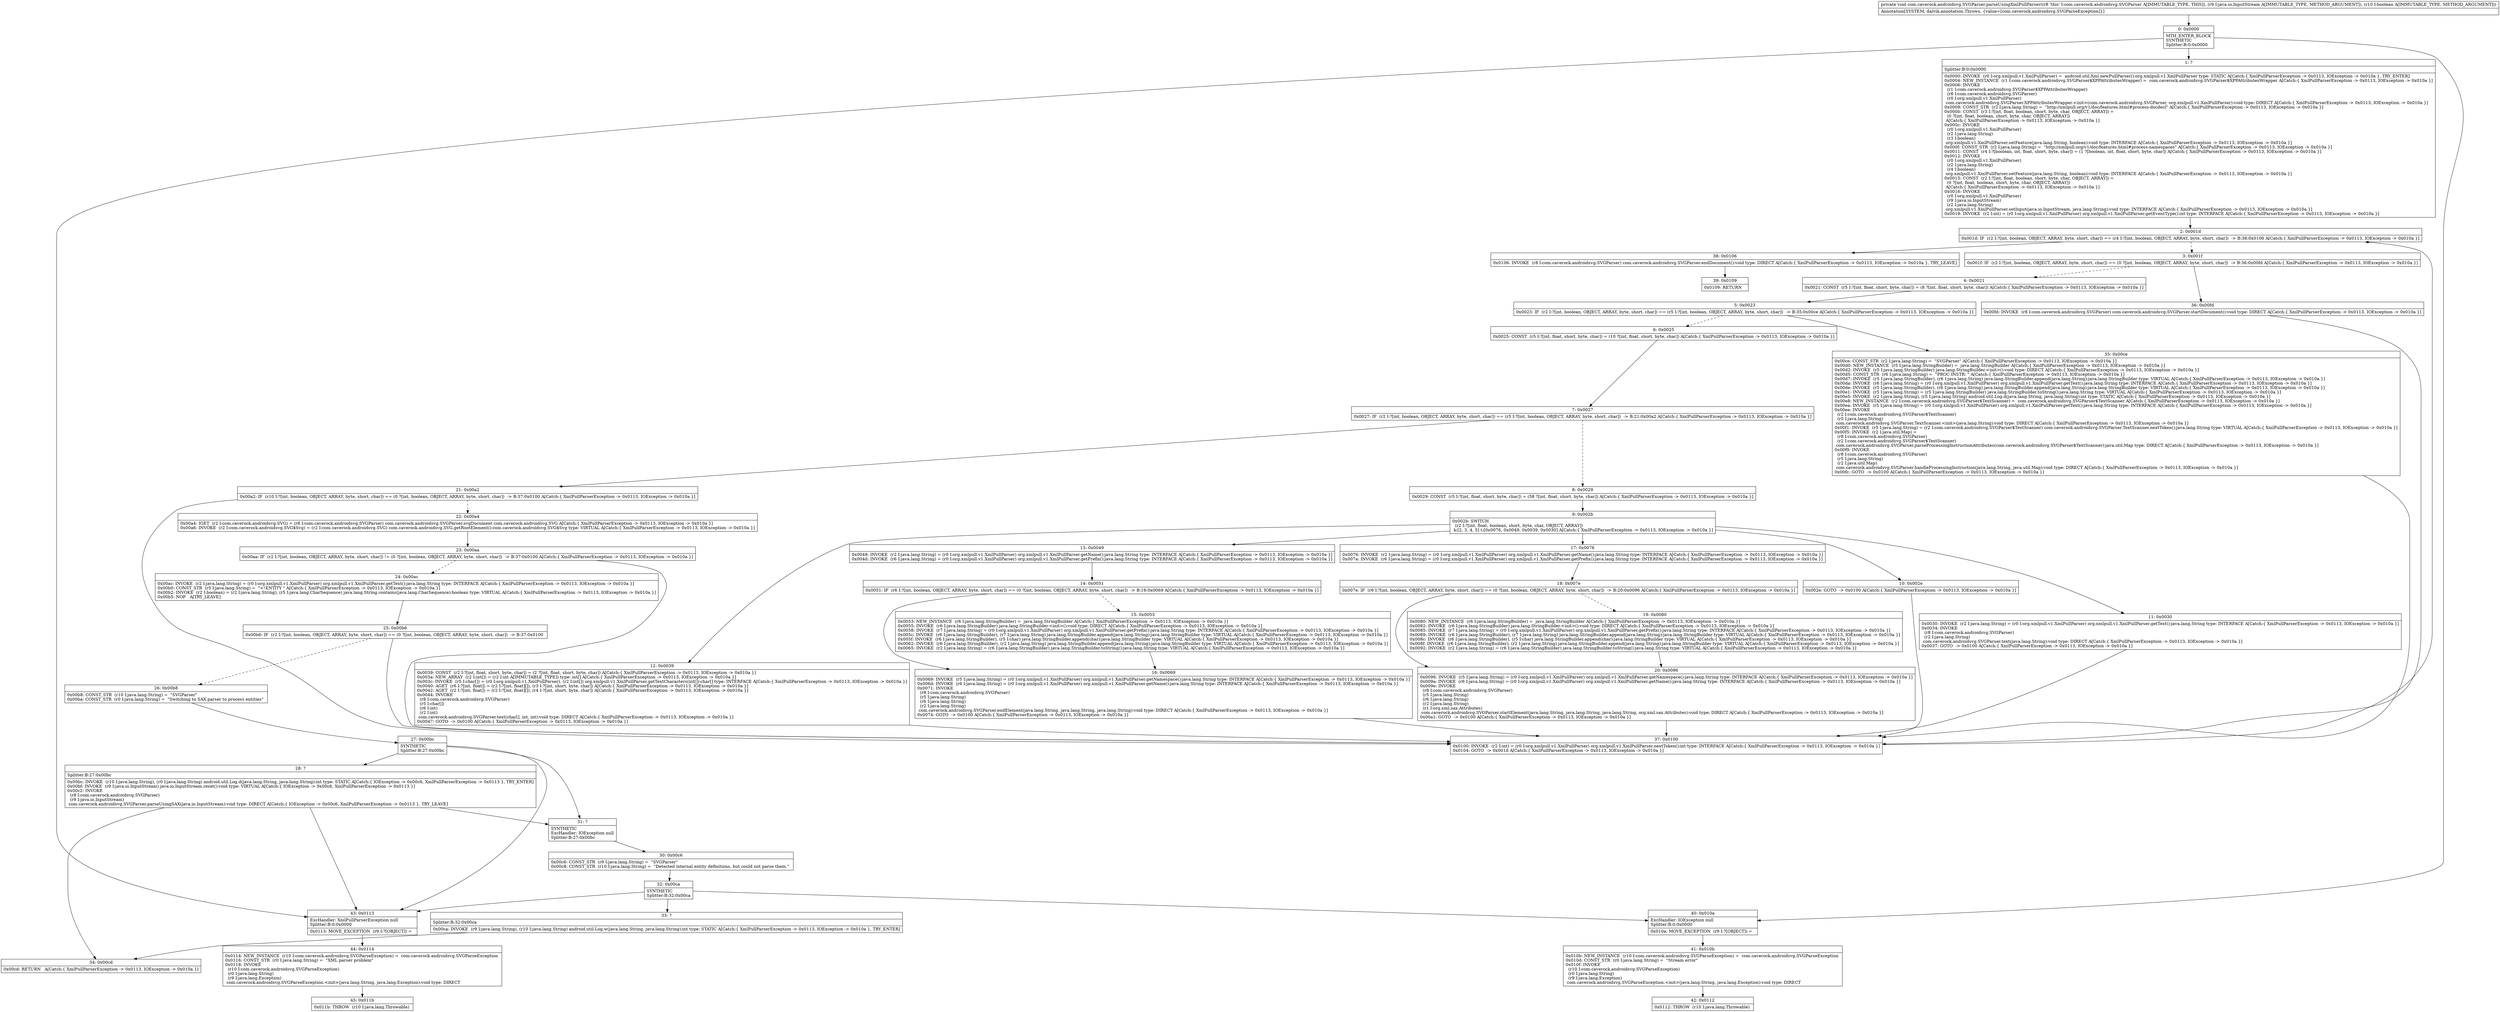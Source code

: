 digraph "CFG forcom.caverock.androidsvg.SVGParser.parseUsingXmlPullParser(Ljava\/io\/InputStream;Z)V" {
Node_0 [shape=record,label="{0\:\ 0x0000|MTH_ENTER_BLOCK\lSYNTHETIC\lSplitter:B:0:0x0000\l}"];
Node_1 [shape=record,label="{1\:\ ?|Splitter:B:0:0x0000\l|0x0000: INVOKE  (r0 I:org.xmlpull.v1.XmlPullParser) =  android.util.Xml.newPullParser():org.xmlpull.v1.XmlPullParser type: STATIC A[Catch:\{ XmlPullParserException \-\> 0x0113, IOException \-\> 0x010a \}, TRY_ENTER]\l0x0004: NEW_INSTANCE  (r1 I:com.caverock.androidsvg.SVGParser$XPPAttributesWrapper) =  com.caverock.androidsvg.SVGParser$XPPAttributesWrapper A[Catch:\{ XmlPullParserException \-\> 0x0113, IOException \-\> 0x010a \}]\l0x0006: INVOKE  \l  (r1 I:com.caverock.androidsvg.SVGParser$XPPAttributesWrapper)\l  (r8 I:com.caverock.androidsvg.SVGParser)\l  (r0 I:org.xmlpull.v1.XmlPullParser)\l com.caverock.androidsvg.SVGParser.XPPAttributesWrapper.\<init\>(com.caverock.androidsvg.SVGParser, org.xmlpull.v1.XmlPullParser):void type: DIRECT A[Catch:\{ XmlPullParserException \-\> 0x0113, IOException \-\> 0x010a \}]\l0x0009: CONST_STR  (r2 I:java.lang.String) =  \"http:\/\/xmlpull.org\/v1\/doc\/features.html#process\-docdecl\" A[Catch:\{ XmlPullParserException \-\> 0x0113, IOException \-\> 0x010a \}]\l0x000b: CONST  (r3 I:?[int, float, boolean, short, byte, char, OBJECT, ARRAY]) = \l  (0 ?[int, float, boolean, short, byte, char, OBJECT, ARRAY])\l A[Catch:\{ XmlPullParserException \-\> 0x0113, IOException \-\> 0x010a \}]\l0x000c: INVOKE  \l  (r0 I:org.xmlpull.v1.XmlPullParser)\l  (r2 I:java.lang.String)\l  (r3 I:boolean)\l org.xmlpull.v1.XmlPullParser.setFeature(java.lang.String, boolean):void type: INTERFACE A[Catch:\{ XmlPullParserException \-\> 0x0113, IOException \-\> 0x010a \}]\l0x000f: CONST_STR  (r2 I:java.lang.String) =  \"http:\/\/xmlpull.org\/v1\/doc\/features.html#process\-namespaces\" A[Catch:\{ XmlPullParserException \-\> 0x0113, IOException \-\> 0x010a \}]\l0x0011: CONST  (r4 I:?[boolean, int, float, short, byte, char]) = (1 ?[boolean, int, float, short, byte, char]) A[Catch:\{ XmlPullParserException \-\> 0x0113, IOException \-\> 0x010a \}]\l0x0012: INVOKE  \l  (r0 I:org.xmlpull.v1.XmlPullParser)\l  (r2 I:java.lang.String)\l  (r4 I:boolean)\l org.xmlpull.v1.XmlPullParser.setFeature(java.lang.String, boolean):void type: INTERFACE A[Catch:\{ XmlPullParserException \-\> 0x0113, IOException \-\> 0x010a \}]\l0x0015: CONST  (r2 I:?[int, float, boolean, short, byte, char, OBJECT, ARRAY]) = \l  (0 ?[int, float, boolean, short, byte, char, OBJECT, ARRAY])\l A[Catch:\{ XmlPullParserException \-\> 0x0113, IOException \-\> 0x010a \}]\l0x0016: INVOKE  \l  (r0 I:org.xmlpull.v1.XmlPullParser)\l  (r9 I:java.io.InputStream)\l  (r2 I:java.lang.String)\l org.xmlpull.v1.XmlPullParser.setInput(java.io.InputStream, java.lang.String):void type: INTERFACE A[Catch:\{ XmlPullParserException \-\> 0x0113, IOException \-\> 0x010a \}]\l0x0019: INVOKE  (r2 I:int) = (r0 I:org.xmlpull.v1.XmlPullParser) org.xmlpull.v1.XmlPullParser.getEventType():int type: INTERFACE A[Catch:\{ XmlPullParserException \-\> 0x0113, IOException \-\> 0x010a \}]\l}"];
Node_2 [shape=record,label="{2\:\ 0x001d|0x001d: IF  (r2 I:?[int, boolean, OBJECT, ARRAY, byte, short, char]) == (r4 I:?[int, boolean, OBJECT, ARRAY, byte, short, char])  \-\> B:38:0x0106 A[Catch:\{ XmlPullParserException \-\> 0x0113, IOException \-\> 0x010a \}]\l}"];
Node_3 [shape=record,label="{3\:\ 0x001f|0x001f: IF  (r2 I:?[int, boolean, OBJECT, ARRAY, byte, short, char]) == (0 ?[int, boolean, OBJECT, ARRAY, byte, short, char])  \-\> B:36:0x00fd A[Catch:\{ XmlPullParserException \-\> 0x0113, IOException \-\> 0x010a \}]\l}"];
Node_4 [shape=record,label="{4\:\ 0x0021|0x0021: CONST  (r5 I:?[int, float, short, byte, char]) = (8 ?[int, float, short, byte, char]) A[Catch:\{ XmlPullParserException \-\> 0x0113, IOException \-\> 0x010a \}]\l}"];
Node_5 [shape=record,label="{5\:\ 0x0023|0x0023: IF  (r2 I:?[int, boolean, OBJECT, ARRAY, byte, short, char]) == (r5 I:?[int, boolean, OBJECT, ARRAY, byte, short, char])  \-\> B:35:0x00ce A[Catch:\{ XmlPullParserException \-\> 0x0113, IOException \-\> 0x010a \}]\l}"];
Node_6 [shape=record,label="{6\:\ 0x0025|0x0025: CONST  (r5 I:?[int, float, short, byte, char]) = (10 ?[int, float, short, byte, char]) A[Catch:\{ XmlPullParserException \-\> 0x0113, IOException \-\> 0x010a \}]\l}"];
Node_7 [shape=record,label="{7\:\ 0x0027|0x0027: IF  (r2 I:?[int, boolean, OBJECT, ARRAY, byte, short, char]) == (r5 I:?[int, boolean, OBJECT, ARRAY, byte, short, char])  \-\> B:21:0x00a2 A[Catch:\{ XmlPullParserException \-\> 0x0113, IOException \-\> 0x010a \}]\l}"];
Node_8 [shape=record,label="{8\:\ 0x0029|0x0029: CONST  (r5 I:?[int, float, short, byte, char]) = (58 ?[int, float, short, byte, char]) A[Catch:\{ XmlPullParserException \-\> 0x0113, IOException \-\> 0x010a \}]\l}"];
Node_9 [shape=record,label="{9\:\ 0x002b|0x002b: SWITCH  \l  (r2 I:?[int, float, boolean, short, byte, char, OBJECT, ARRAY])\l k:[2, 3, 4, 5] t:[0x0076, 0x0049, 0x0039, 0x0030] A[Catch:\{ XmlPullParserException \-\> 0x0113, IOException \-\> 0x010a \}]\l}"];
Node_10 [shape=record,label="{10\:\ 0x002e|0x002e: GOTO  \-\> 0x0100 A[Catch:\{ XmlPullParserException \-\> 0x0113, IOException \-\> 0x010a \}]\l}"];
Node_11 [shape=record,label="{11\:\ 0x0030|0x0030: INVOKE  (r2 I:java.lang.String) = (r0 I:org.xmlpull.v1.XmlPullParser) org.xmlpull.v1.XmlPullParser.getText():java.lang.String type: INTERFACE A[Catch:\{ XmlPullParserException \-\> 0x0113, IOException \-\> 0x010a \}]\l0x0034: INVOKE  \l  (r8 I:com.caverock.androidsvg.SVGParser)\l  (r2 I:java.lang.String)\l com.caverock.androidsvg.SVGParser.text(java.lang.String):void type: DIRECT A[Catch:\{ XmlPullParserException \-\> 0x0113, IOException \-\> 0x010a \}]\l0x0037: GOTO  \-\> 0x0100 A[Catch:\{ XmlPullParserException \-\> 0x0113, IOException \-\> 0x010a \}]\l}"];
Node_12 [shape=record,label="{12\:\ 0x0039|0x0039: CONST  (r2 I:?[int, float, short, byte, char]) = (2 ?[int, float, short, byte, char]) A[Catch:\{ XmlPullParserException \-\> 0x0113, IOException \-\> 0x010a \}]\l0x003a: NEW_ARRAY  (r2 I:int[]) = (r2 I:int A[IMMUTABLE_TYPE]) type: int[] A[Catch:\{ XmlPullParserException \-\> 0x0113, IOException \-\> 0x010a \}]\l0x003c: INVOKE  (r5 I:char[]) = (r0 I:org.xmlpull.v1.XmlPullParser), (r2 I:int[]) org.xmlpull.v1.XmlPullParser.getTextCharacters(int[]):char[] type: INTERFACE A[Catch:\{ XmlPullParserException \-\> 0x0113, IOException \-\> 0x010a \}]\l0x0040: AGET  (r6 I:?[int, float]) = (r2 I:?[int, float][]), (r3 I:?[int, short, byte, char]) A[Catch:\{ XmlPullParserException \-\> 0x0113, IOException \-\> 0x010a \}]\l0x0042: AGET  (r2 I:?[int, float]) = (r2 I:?[int, float][]), (r4 I:?[int, short, byte, char]) A[Catch:\{ XmlPullParserException \-\> 0x0113, IOException \-\> 0x010a \}]\l0x0044: INVOKE  \l  (r8 I:com.caverock.androidsvg.SVGParser)\l  (r5 I:char[])\l  (r6 I:int)\l  (r2 I:int)\l com.caverock.androidsvg.SVGParser.text(char[], int, int):void type: DIRECT A[Catch:\{ XmlPullParserException \-\> 0x0113, IOException \-\> 0x010a \}]\l0x0047: GOTO  \-\> 0x0100 A[Catch:\{ XmlPullParserException \-\> 0x0113, IOException \-\> 0x010a \}]\l}"];
Node_13 [shape=record,label="{13\:\ 0x0049|0x0049: INVOKE  (r2 I:java.lang.String) = (r0 I:org.xmlpull.v1.XmlPullParser) org.xmlpull.v1.XmlPullParser.getName():java.lang.String type: INTERFACE A[Catch:\{ XmlPullParserException \-\> 0x0113, IOException \-\> 0x010a \}]\l0x004d: INVOKE  (r6 I:java.lang.String) = (r0 I:org.xmlpull.v1.XmlPullParser) org.xmlpull.v1.XmlPullParser.getPrefix():java.lang.String type: INTERFACE A[Catch:\{ XmlPullParserException \-\> 0x0113, IOException \-\> 0x010a \}]\l}"];
Node_14 [shape=record,label="{14\:\ 0x0051|0x0051: IF  (r6 I:?[int, boolean, OBJECT, ARRAY, byte, short, char]) == (0 ?[int, boolean, OBJECT, ARRAY, byte, short, char])  \-\> B:16:0x0069 A[Catch:\{ XmlPullParserException \-\> 0x0113, IOException \-\> 0x010a \}]\l}"];
Node_15 [shape=record,label="{15\:\ 0x0053|0x0053: NEW_INSTANCE  (r6 I:java.lang.StringBuilder) =  java.lang.StringBuilder A[Catch:\{ XmlPullParserException \-\> 0x0113, IOException \-\> 0x010a \}]\l0x0055: INVOKE  (r6 I:java.lang.StringBuilder) java.lang.StringBuilder.\<init\>():void type: DIRECT A[Catch:\{ XmlPullParserException \-\> 0x0113, IOException \-\> 0x010a \}]\l0x0058: INVOKE  (r7 I:java.lang.String) = (r0 I:org.xmlpull.v1.XmlPullParser) org.xmlpull.v1.XmlPullParser.getPrefix():java.lang.String type: INTERFACE A[Catch:\{ XmlPullParserException \-\> 0x0113, IOException \-\> 0x010a \}]\l0x005c: INVOKE  (r6 I:java.lang.StringBuilder), (r7 I:java.lang.String) java.lang.StringBuilder.append(java.lang.String):java.lang.StringBuilder type: VIRTUAL A[Catch:\{ XmlPullParserException \-\> 0x0113, IOException \-\> 0x010a \}]\l0x005f: INVOKE  (r6 I:java.lang.StringBuilder), (r5 I:char) java.lang.StringBuilder.append(char):java.lang.StringBuilder type: VIRTUAL A[Catch:\{ XmlPullParserException \-\> 0x0113, IOException \-\> 0x010a \}]\l0x0062: INVOKE  (r6 I:java.lang.StringBuilder), (r2 I:java.lang.String) java.lang.StringBuilder.append(java.lang.String):java.lang.StringBuilder type: VIRTUAL A[Catch:\{ XmlPullParserException \-\> 0x0113, IOException \-\> 0x010a \}]\l0x0065: INVOKE  (r2 I:java.lang.String) = (r6 I:java.lang.StringBuilder) java.lang.StringBuilder.toString():java.lang.String type: VIRTUAL A[Catch:\{ XmlPullParserException \-\> 0x0113, IOException \-\> 0x010a \}]\l}"];
Node_16 [shape=record,label="{16\:\ 0x0069|0x0069: INVOKE  (r5 I:java.lang.String) = (r0 I:org.xmlpull.v1.XmlPullParser) org.xmlpull.v1.XmlPullParser.getNamespace():java.lang.String type: INTERFACE A[Catch:\{ XmlPullParserException \-\> 0x0113, IOException \-\> 0x010a \}]\l0x006d: INVOKE  (r6 I:java.lang.String) = (r0 I:org.xmlpull.v1.XmlPullParser) org.xmlpull.v1.XmlPullParser.getName():java.lang.String type: INTERFACE A[Catch:\{ XmlPullParserException \-\> 0x0113, IOException \-\> 0x010a \}]\l0x0071: INVOKE  \l  (r8 I:com.caverock.androidsvg.SVGParser)\l  (r5 I:java.lang.String)\l  (r6 I:java.lang.String)\l  (r2 I:java.lang.String)\l com.caverock.androidsvg.SVGParser.endElement(java.lang.String, java.lang.String, java.lang.String):void type: DIRECT A[Catch:\{ XmlPullParserException \-\> 0x0113, IOException \-\> 0x010a \}]\l0x0074: GOTO  \-\> 0x0100 A[Catch:\{ XmlPullParserException \-\> 0x0113, IOException \-\> 0x010a \}]\l}"];
Node_17 [shape=record,label="{17\:\ 0x0076|0x0076: INVOKE  (r2 I:java.lang.String) = (r0 I:org.xmlpull.v1.XmlPullParser) org.xmlpull.v1.XmlPullParser.getName():java.lang.String type: INTERFACE A[Catch:\{ XmlPullParserException \-\> 0x0113, IOException \-\> 0x010a \}]\l0x007a: INVOKE  (r6 I:java.lang.String) = (r0 I:org.xmlpull.v1.XmlPullParser) org.xmlpull.v1.XmlPullParser.getPrefix():java.lang.String type: INTERFACE A[Catch:\{ XmlPullParserException \-\> 0x0113, IOException \-\> 0x010a \}]\l}"];
Node_18 [shape=record,label="{18\:\ 0x007e|0x007e: IF  (r6 I:?[int, boolean, OBJECT, ARRAY, byte, short, char]) == (0 ?[int, boolean, OBJECT, ARRAY, byte, short, char])  \-\> B:20:0x0096 A[Catch:\{ XmlPullParserException \-\> 0x0113, IOException \-\> 0x010a \}]\l}"];
Node_19 [shape=record,label="{19\:\ 0x0080|0x0080: NEW_INSTANCE  (r6 I:java.lang.StringBuilder) =  java.lang.StringBuilder A[Catch:\{ XmlPullParserException \-\> 0x0113, IOException \-\> 0x010a \}]\l0x0082: INVOKE  (r6 I:java.lang.StringBuilder) java.lang.StringBuilder.\<init\>():void type: DIRECT A[Catch:\{ XmlPullParserException \-\> 0x0113, IOException \-\> 0x010a \}]\l0x0085: INVOKE  (r7 I:java.lang.String) = (r0 I:org.xmlpull.v1.XmlPullParser) org.xmlpull.v1.XmlPullParser.getPrefix():java.lang.String type: INTERFACE A[Catch:\{ XmlPullParserException \-\> 0x0113, IOException \-\> 0x010a \}]\l0x0089: INVOKE  (r6 I:java.lang.StringBuilder), (r7 I:java.lang.String) java.lang.StringBuilder.append(java.lang.String):java.lang.StringBuilder type: VIRTUAL A[Catch:\{ XmlPullParserException \-\> 0x0113, IOException \-\> 0x010a \}]\l0x008c: INVOKE  (r6 I:java.lang.StringBuilder), (r5 I:char) java.lang.StringBuilder.append(char):java.lang.StringBuilder type: VIRTUAL A[Catch:\{ XmlPullParserException \-\> 0x0113, IOException \-\> 0x010a \}]\l0x008f: INVOKE  (r6 I:java.lang.StringBuilder), (r2 I:java.lang.String) java.lang.StringBuilder.append(java.lang.String):java.lang.StringBuilder type: VIRTUAL A[Catch:\{ XmlPullParserException \-\> 0x0113, IOException \-\> 0x010a \}]\l0x0092: INVOKE  (r2 I:java.lang.String) = (r6 I:java.lang.StringBuilder) java.lang.StringBuilder.toString():java.lang.String type: VIRTUAL A[Catch:\{ XmlPullParserException \-\> 0x0113, IOException \-\> 0x010a \}]\l}"];
Node_20 [shape=record,label="{20\:\ 0x0096|0x0096: INVOKE  (r5 I:java.lang.String) = (r0 I:org.xmlpull.v1.XmlPullParser) org.xmlpull.v1.XmlPullParser.getNamespace():java.lang.String type: INTERFACE A[Catch:\{ XmlPullParserException \-\> 0x0113, IOException \-\> 0x010a \}]\l0x009a: INVOKE  (r6 I:java.lang.String) = (r0 I:org.xmlpull.v1.XmlPullParser) org.xmlpull.v1.XmlPullParser.getName():java.lang.String type: INTERFACE A[Catch:\{ XmlPullParserException \-\> 0x0113, IOException \-\> 0x010a \}]\l0x009e: INVOKE  \l  (r8 I:com.caverock.androidsvg.SVGParser)\l  (r5 I:java.lang.String)\l  (r6 I:java.lang.String)\l  (r2 I:java.lang.String)\l  (r1 I:org.xml.sax.Attributes)\l com.caverock.androidsvg.SVGParser.startElement(java.lang.String, java.lang.String, java.lang.String, org.xml.sax.Attributes):void type: DIRECT A[Catch:\{ XmlPullParserException \-\> 0x0113, IOException \-\> 0x010a \}]\l0x00a1: GOTO  \-\> 0x0100 A[Catch:\{ XmlPullParserException \-\> 0x0113, IOException \-\> 0x010a \}]\l}"];
Node_21 [shape=record,label="{21\:\ 0x00a2|0x00a2: IF  (r10 I:?[int, boolean, OBJECT, ARRAY, byte, short, char]) == (0 ?[int, boolean, OBJECT, ARRAY, byte, short, char])  \-\> B:37:0x0100 A[Catch:\{ XmlPullParserException \-\> 0x0113, IOException \-\> 0x010a \}]\l}"];
Node_22 [shape=record,label="{22\:\ 0x00a4|0x00a4: IGET  (r2 I:com.caverock.androidsvg.SVG) = (r8 I:com.caverock.androidsvg.SVGParser) com.caverock.androidsvg.SVGParser.svgDocument com.caverock.androidsvg.SVG A[Catch:\{ XmlPullParserException \-\> 0x0113, IOException \-\> 0x010a \}]\l0x00a6: INVOKE  (r2 I:com.caverock.androidsvg.SVG$Svg) = (r2 I:com.caverock.androidsvg.SVG) com.caverock.androidsvg.SVG.getRootElement():com.caverock.androidsvg.SVG$Svg type: VIRTUAL A[Catch:\{ XmlPullParserException \-\> 0x0113, IOException \-\> 0x010a \}]\l}"];
Node_23 [shape=record,label="{23\:\ 0x00aa|0x00aa: IF  (r2 I:?[int, boolean, OBJECT, ARRAY, byte, short, char]) != (0 ?[int, boolean, OBJECT, ARRAY, byte, short, char])  \-\> B:37:0x0100 A[Catch:\{ XmlPullParserException \-\> 0x0113, IOException \-\> 0x010a \}]\l}"];
Node_24 [shape=record,label="{24\:\ 0x00ac|0x00ac: INVOKE  (r2 I:java.lang.String) = (r0 I:org.xmlpull.v1.XmlPullParser) org.xmlpull.v1.XmlPullParser.getText():java.lang.String type: INTERFACE A[Catch:\{ XmlPullParserException \-\> 0x0113, IOException \-\> 0x010a \}]\l0x00b0: CONST_STR  (r5 I:java.lang.String) =  \"\<!ENTITY \" A[Catch:\{ XmlPullParserException \-\> 0x0113, IOException \-\> 0x010a \}]\l0x00b2: INVOKE  (r2 I:boolean) = (r2 I:java.lang.String), (r5 I:java.lang.CharSequence) java.lang.String.contains(java.lang.CharSequence):boolean type: VIRTUAL A[Catch:\{ XmlPullParserException \-\> 0x0113, IOException \-\> 0x010a \}]\l0x00b5: NOP   A[TRY_LEAVE]\l}"];
Node_25 [shape=record,label="{25\:\ 0x00b6|0x00b6: IF  (r2 I:?[int, boolean, OBJECT, ARRAY, byte, short, char]) == (0 ?[int, boolean, OBJECT, ARRAY, byte, short, char])  \-\> B:37:0x0100 \l}"];
Node_26 [shape=record,label="{26\:\ 0x00b8|0x00b8: CONST_STR  (r10 I:java.lang.String) =  \"SVGParser\" \l0x00ba: CONST_STR  (r0 I:java.lang.String) =  \"Switching to SAX parser to process entities\" \l}"];
Node_27 [shape=record,label="{27\:\ 0x00bc|SYNTHETIC\lSplitter:B:27:0x00bc\l}"];
Node_28 [shape=record,label="{28\:\ ?|Splitter:B:27:0x00bc\l|0x00bc: INVOKE  (r10 I:java.lang.String), (r0 I:java.lang.String) android.util.Log.d(java.lang.String, java.lang.String):int type: STATIC A[Catch:\{ IOException \-\> 0x00c6, XmlPullParserException \-\> 0x0113 \}, TRY_ENTER]\l0x00bf: INVOKE  (r9 I:java.io.InputStream) java.io.InputStream.reset():void type: VIRTUAL A[Catch:\{ IOException \-\> 0x00c6, XmlPullParserException \-\> 0x0113 \}]\l0x00c2: INVOKE  \l  (r8 I:com.caverock.androidsvg.SVGParser)\l  (r9 I:java.io.InputStream)\l com.caverock.androidsvg.SVGParser.parseUsingSAX(java.io.InputStream):void type: DIRECT A[Catch:\{ IOException \-\> 0x00c6, XmlPullParserException \-\> 0x0113 \}, TRY_LEAVE]\l}"];
Node_30 [shape=record,label="{30\:\ 0x00c6|0x00c6: CONST_STR  (r9 I:java.lang.String) =  \"SVGParser\" \l0x00c8: CONST_STR  (r10 I:java.lang.String) =  \"Detected internal entity definitions, but could not parse them.\" \l}"];
Node_31 [shape=record,label="{31\:\ ?|SYNTHETIC\lExcHandler: IOException null\lSplitter:B:27:0x00bc\l}"];
Node_32 [shape=record,label="{32\:\ 0x00ca|SYNTHETIC\lSplitter:B:32:0x00ca\l}"];
Node_33 [shape=record,label="{33\:\ ?|Splitter:B:32:0x00ca\l|0x00ca: INVOKE  (r9 I:java.lang.String), (r10 I:java.lang.String) android.util.Log.w(java.lang.String, java.lang.String):int type: STATIC A[Catch:\{ XmlPullParserException \-\> 0x0113, IOException \-\> 0x010a \}, TRY_ENTER]\l}"];
Node_34 [shape=record,label="{34\:\ 0x00cd|0x00cd: RETURN   A[Catch:\{ XmlPullParserException \-\> 0x0113, IOException \-\> 0x010a \}]\l}"];
Node_35 [shape=record,label="{35\:\ 0x00ce|0x00ce: CONST_STR  (r2 I:java.lang.String) =  \"SVGParser\" A[Catch:\{ XmlPullParserException \-\> 0x0113, IOException \-\> 0x010a \}]\l0x00d0: NEW_INSTANCE  (r5 I:java.lang.StringBuilder) =  java.lang.StringBuilder A[Catch:\{ XmlPullParserException \-\> 0x0113, IOException \-\> 0x010a \}]\l0x00d2: INVOKE  (r5 I:java.lang.StringBuilder) java.lang.StringBuilder.\<init\>():void type: DIRECT A[Catch:\{ XmlPullParserException \-\> 0x0113, IOException \-\> 0x010a \}]\l0x00d5: CONST_STR  (r6 I:java.lang.String) =  \"PROC INSTR: \" A[Catch:\{ XmlPullParserException \-\> 0x0113, IOException \-\> 0x010a \}]\l0x00d7: INVOKE  (r5 I:java.lang.StringBuilder), (r6 I:java.lang.String) java.lang.StringBuilder.append(java.lang.String):java.lang.StringBuilder type: VIRTUAL A[Catch:\{ XmlPullParserException \-\> 0x0113, IOException \-\> 0x010a \}]\l0x00da: INVOKE  (r6 I:java.lang.String) = (r0 I:org.xmlpull.v1.XmlPullParser) org.xmlpull.v1.XmlPullParser.getText():java.lang.String type: INTERFACE A[Catch:\{ XmlPullParserException \-\> 0x0113, IOException \-\> 0x010a \}]\l0x00de: INVOKE  (r5 I:java.lang.StringBuilder), (r6 I:java.lang.String) java.lang.StringBuilder.append(java.lang.String):java.lang.StringBuilder type: VIRTUAL A[Catch:\{ XmlPullParserException \-\> 0x0113, IOException \-\> 0x010a \}]\l0x00e1: INVOKE  (r5 I:java.lang.String) = (r5 I:java.lang.StringBuilder) java.lang.StringBuilder.toString():java.lang.String type: VIRTUAL A[Catch:\{ XmlPullParserException \-\> 0x0113, IOException \-\> 0x010a \}]\l0x00e5: INVOKE  (r2 I:java.lang.String), (r5 I:java.lang.String) android.util.Log.d(java.lang.String, java.lang.String):int type: STATIC A[Catch:\{ XmlPullParserException \-\> 0x0113, IOException \-\> 0x010a \}]\l0x00e8: NEW_INSTANCE  (r2 I:com.caverock.androidsvg.SVGParser$TextScanner) =  com.caverock.androidsvg.SVGParser$TextScanner A[Catch:\{ XmlPullParserException \-\> 0x0113, IOException \-\> 0x010a \}]\l0x00ea: INVOKE  (r5 I:java.lang.String) = (r0 I:org.xmlpull.v1.XmlPullParser) org.xmlpull.v1.XmlPullParser.getText():java.lang.String type: INTERFACE A[Catch:\{ XmlPullParserException \-\> 0x0113, IOException \-\> 0x010a \}]\l0x00ee: INVOKE  \l  (r2 I:com.caverock.androidsvg.SVGParser$TextScanner)\l  (r5 I:java.lang.String)\l com.caverock.androidsvg.SVGParser.TextScanner.\<init\>(java.lang.String):void type: DIRECT A[Catch:\{ XmlPullParserException \-\> 0x0113, IOException \-\> 0x010a \}]\l0x00f1: INVOKE  (r5 I:java.lang.String) = (r2 I:com.caverock.androidsvg.SVGParser$TextScanner) com.caverock.androidsvg.SVGParser.TextScanner.nextToken():java.lang.String type: VIRTUAL A[Catch:\{ XmlPullParserException \-\> 0x0113, IOException \-\> 0x010a \}]\l0x00f5: INVOKE  (r2 I:java.util.Map) = \l  (r8 I:com.caverock.androidsvg.SVGParser)\l  (r2 I:com.caverock.androidsvg.SVGParser$TextScanner)\l com.caverock.androidsvg.SVGParser.parseProcessingInstructionAttributes(com.caverock.androidsvg.SVGParser$TextScanner):java.util.Map type: DIRECT A[Catch:\{ XmlPullParserException \-\> 0x0113, IOException \-\> 0x010a \}]\l0x00f9: INVOKE  \l  (r8 I:com.caverock.androidsvg.SVGParser)\l  (r5 I:java.lang.String)\l  (r2 I:java.util.Map)\l com.caverock.androidsvg.SVGParser.handleProcessingInstruction(java.lang.String, java.util.Map):void type: DIRECT A[Catch:\{ XmlPullParserException \-\> 0x0113, IOException \-\> 0x010a \}]\l0x00fc: GOTO  \-\> 0x0100 A[Catch:\{ XmlPullParserException \-\> 0x0113, IOException \-\> 0x010a \}]\l}"];
Node_36 [shape=record,label="{36\:\ 0x00fd|0x00fd: INVOKE  (r8 I:com.caverock.androidsvg.SVGParser) com.caverock.androidsvg.SVGParser.startDocument():void type: DIRECT A[Catch:\{ XmlPullParserException \-\> 0x0113, IOException \-\> 0x010a \}]\l}"];
Node_37 [shape=record,label="{37\:\ 0x0100|0x0100: INVOKE  (r2 I:int) = (r0 I:org.xmlpull.v1.XmlPullParser) org.xmlpull.v1.XmlPullParser.nextToken():int type: INTERFACE A[Catch:\{ XmlPullParserException \-\> 0x0113, IOException \-\> 0x010a \}]\l0x0104: GOTO  \-\> 0x001d A[Catch:\{ XmlPullParserException \-\> 0x0113, IOException \-\> 0x010a \}]\l}"];
Node_38 [shape=record,label="{38\:\ 0x0106|0x0106: INVOKE  (r8 I:com.caverock.androidsvg.SVGParser) com.caverock.androidsvg.SVGParser.endDocument():void type: DIRECT A[Catch:\{ XmlPullParserException \-\> 0x0113, IOException \-\> 0x010a \}, TRY_LEAVE]\l}"];
Node_39 [shape=record,label="{39\:\ 0x0109|0x0109: RETURN   \l}"];
Node_40 [shape=record,label="{40\:\ 0x010a|ExcHandler: IOException null\lSplitter:B:0:0x0000\l|0x010a: MOVE_EXCEPTION  (r9 I:?[OBJECT]) =  \l}"];
Node_41 [shape=record,label="{41\:\ 0x010b|0x010b: NEW_INSTANCE  (r10 I:com.caverock.androidsvg.SVGParseException) =  com.caverock.androidsvg.SVGParseException \l0x010d: CONST_STR  (r0 I:java.lang.String) =  \"Stream error\" \l0x010f: INVOKE  \l  (r10 I:com.caverock.androidsvg.SVGParseException)\l  (r0 I:java.lang.String)\l  (r9 I:java.lang.Exception)\l com.caverock.androidsvg.SVGParseException.\<init\>(java.lang.String, java.lang.Exception):void type: DIRECT \l}"];
Node_42 [shape=record,label="{42\:\ 0x0112|0x0112: THROW  (r10 I:java.lang.Throwable) \l}"];
Node_43 [shape=record,label="{43\:\ 0x0113|ExcHandler: XmlPullParserException null\lSplitter:B:0:0x0000\l|0x0113: MOVE_EXCEPTION  (r9 I:?[OBJECT]) =  \l}"];
Node_44 [shape=record,label="{44\:\ 0x0114|0x0114: NEW_INSTANCE  (r10 I:com.caverock.androidsvg.SVGParseException) =  com.caverock.androidsvg.SVGParseException \l0x0116: CONST_STR  (r0 I:java.lang.String) =  \"XML parser problem\" \l0x0118: INVOKE  \l  (r10 I:com.caverock.androidsvg.SVGParseException)\l  (r0 I:java.lang.String)\l  (r9 I:java.lang.Exception)\l com.caverock.androidsvg.SVGParseException.\<init\>(java.lang.String, java.lang.Exception):void type: DIRECT \l}"];
Node_45 [shape=record,label="{45\:\ 0x011b|0x011b: THROW  (r10 I:java.lang.Throwable) \l}"];
MethodNode[shape=record,label="{private void com.caverock.androidsvg.SVGParser.parseUsingXmlPullParser((r8 'this' I:com.caverock.androidsvg.SVGParser A[IMMUTABLE_TYPE, THIS]), (r9 I:java.io.InputStream A[IMMUTABLE_TYPE, METHOD_ARGUMENT]), (r10 I:boolean A[IMMUTABLE_TYPE, METHOD_ARGUMENT]))  | Annotation[SYSTEM, dalvik.annotation.Throws, \{value=[com.caverock.androidsvg.SVGParseException]\}]\l}"];
MethodNode -> Node_0;
Node_0 -> Node_1;
Node_0 -> Node_43;
Node_0 -> Node_40;
Node_1 -> Node_2;
Node_2 -> Node_3[style=dashed];
Node_2 -> Node_38;
Node_3 -> Node_4[style=dashed];
Node_3 -> Node_36;
Node_4 -> Node_5;
Node_5 -> Node_6[style=dashed];
Node_5 -> Node_35;
Node_6 -> Node_7;
Node_7 -> Node_8[style=dashed];
Node_7 -> Node_21;
Node_8 -> Node_9;
Node_9 -> Node_10;
Node_9 -> Node_11;
Node_9 -> Node_12;
Node_9 -> Node_13;
Node_9 -> Node_17;
Node_10 -> Node_37;
Node_11 -> Node_37;
Node_12 -> Node_37;
Node_13 -> Node_14;
Node_14 -> Node_15[style=dashed];
Node_14 -> Node_16;
Node_15 -> Node_16;
Node_16 -> Node_37;
Node_17 -> Node_18;
Node_18 -> Node_19[style=dashed];
Node_18 -> Node_20;
Node_19 -> Node_20;
Node_20 -> Node_37;
Node_21 -> Node_22[style=dashed];
Node_21 -> Node_37;
Node_22 -> Node_23;
Node_23 -> Node_24[style=dashed];
Node_23 -> Node_37;
Node_24 -> Node_25;
Node_25 -> Node_26[style=dashed];
Node_25 -> Node_37;
Node_26 -> Node_27;
Node_27 -> Node_28;
Node_27 -> Node_31;
Node_27 -> Node_43;
Node_28 -> Node_31;
Node_28 -> Node_43;
Node_28 -> Node_34;
Node_30 -> Node_32;
Node_31 -> Node_30;
Node_32 -> Node_33;
Node_32 -> Node_43;
Node_32 -> Node_40;
Node_33 -> Node_34;
Node_35 -> Node_37;
Node_36 -> Node_37;
Node_37 -> Node_2;
Node_38 -> Node_39;
Node_40 -> Node_41;
Node_41 -> Node_42;
Node_43 -> Node_44;
Node_44 -> Node_45;
}


